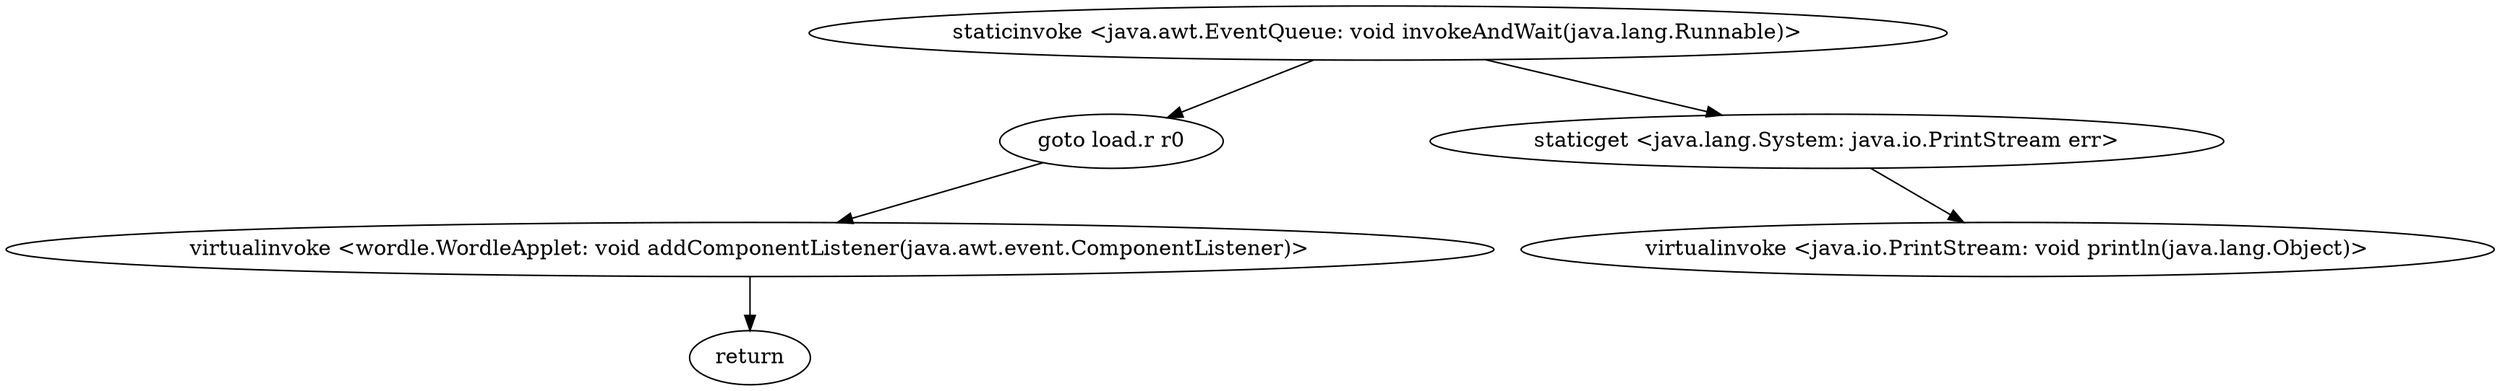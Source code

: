 digraph "" {
"staticinvoke <java.awt.EventQueue: void invokeAndWait(java.lang.Runnable)>";
 "staticinvoke <java.awt.EventQueue: void invokeAndWait(java.lang.Runnable)>"->"goto load.r r0";
 "goto load.r r0"->"virtualinvoke <wordle.WordleApplet: void addComponentListener(java.awt.event.ComponentListener)>";
 "virtualinvoke <wordle.WordleApplet: void addComponentListener(java.awt.event.ComponentListener)>"->"return";
 "staticinvoke <java.awt.EventQueue: void invokeAndWait(java.lang.Runnable)>"->"staticget <java.lang.System: java.io.PrintStream err>";
 "staticget <java.lang.System: java.io.PrintStream err>"->"virtualinvoke <java.io.PrintStream: void println(java.lang.Object)>";
}
